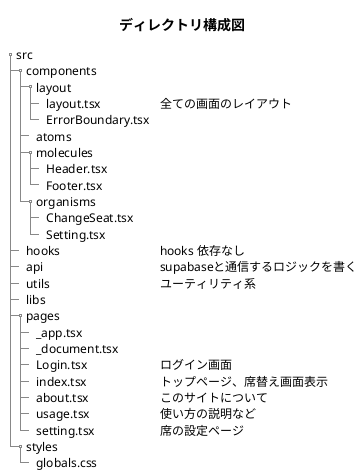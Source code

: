 @startuml dirStruct
title ディレクトリ構成図

salt

{
  {T
    + src
      ++ components 
        +++ layout
          ++++ layout.tsx | 全ての画面のレイアウト
          ++++ ErrorBoundary.tsx
        +++ atoms
        +++ molecules
          ++++ Header.tsx
          ++++ Footer.tsx
        +++ organisms
          ++++ ChangeSeat.tsx
          ++++ Setting.tsx
      ++ hooks | hooks 依存なし
      ++ api | supabaseと通信するロジックを書く
      ++ utils | ユーティリティ系
      ++ libs
      ++ pages
        +++ _app.tsx 
        +++ _document.tsx 
        +++ Login.tsx | ログイン画面
        +++ index.tsx | トップページ、席替え画面表示
        +++ about.tsx | このサイトについて
        +++ usage.tsx | 使い方の説明など
        +++ setting.tsx | 席の設定ページ
      ++ styles
        +++ globals.css
  }
}

@enduml